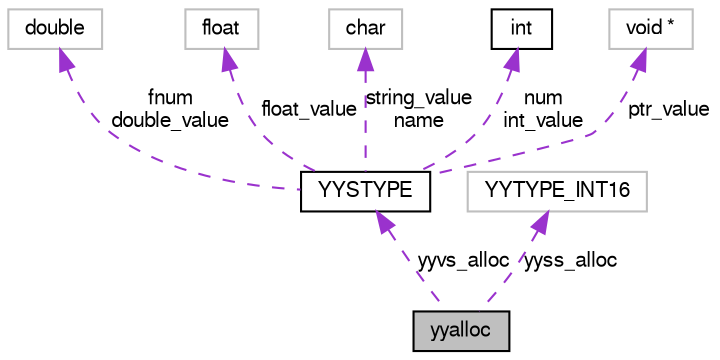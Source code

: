 digraph G
{
  bgcolor="transparent";
  edge [fontname="FreeSans",fontsize="10",labelfontname="FreeSans",labelfontsize="10"];
  node [fontname="FreeSans",fontsize="10",shape=record];
  Node1 [label="yyalloc",height=0.2,width=0.4,color="black", fillcolor="grey75", style="filled" fontcolor="black"];
  Node2 -> Node1 [dir=back,color="darkorchid3",fontsize="10",style="dashed",label="yyvs_alloc",fontname="FreeSans"];
  Node2 [label="YYSTYPE",height=0.2,width=0.4,color="black",URL="$unionYYSTYPE.html"];
  Node3 -> Node2 [dir=back,color="darkorchid3",fontsize="10",style="dashed",label="fnum\ndouble_value",fontname="FreeSans"];
  Node3 [label="double",height=0.2,width=0.4,color="grey75"];
  Node4 -> Node2 [dir=back,color="darkorchid3",fontsize="10",style="dashed",label="float_value",fontname="FreeSans"];
  Node4 [label="float",height=0.2,width=0.4,color="grey75"];
  Node5 -> Node2 [dir=back,color="darkorchid3",fontsize="10",style="dashed",label="string_value\nname",fontname="FreeSans"];
  Node5 [label="char",height=0.2,width=0.4,color="grey75"];
  Node6 -> Node2 [dir=back,color="darkorchid3",fontsize="10",style="dashed",label="num\nint_value",fontname="FreeSans"];
  Node6 [label="int",height=0.2,width=0.4,color="black",URL="$classint.html"];
  Node7 -> Node2 [dir=back,color="darkorchid3",fontsize="10",style="dashed",label="ptr_value",fontname="FreeSans"];
  Node7 [label="void *",height=0.2,width=0.4,color="grey75"];
  Node8 -> Node1 [dir=back,color="darkorchid3",fontsize="10",style="dashed",label="yyss_alloc",fontname="FreeSans"];
  Node8 [label="YYTYPE_INT16",height=0.2,width=0.4,color="grey75"];
}

